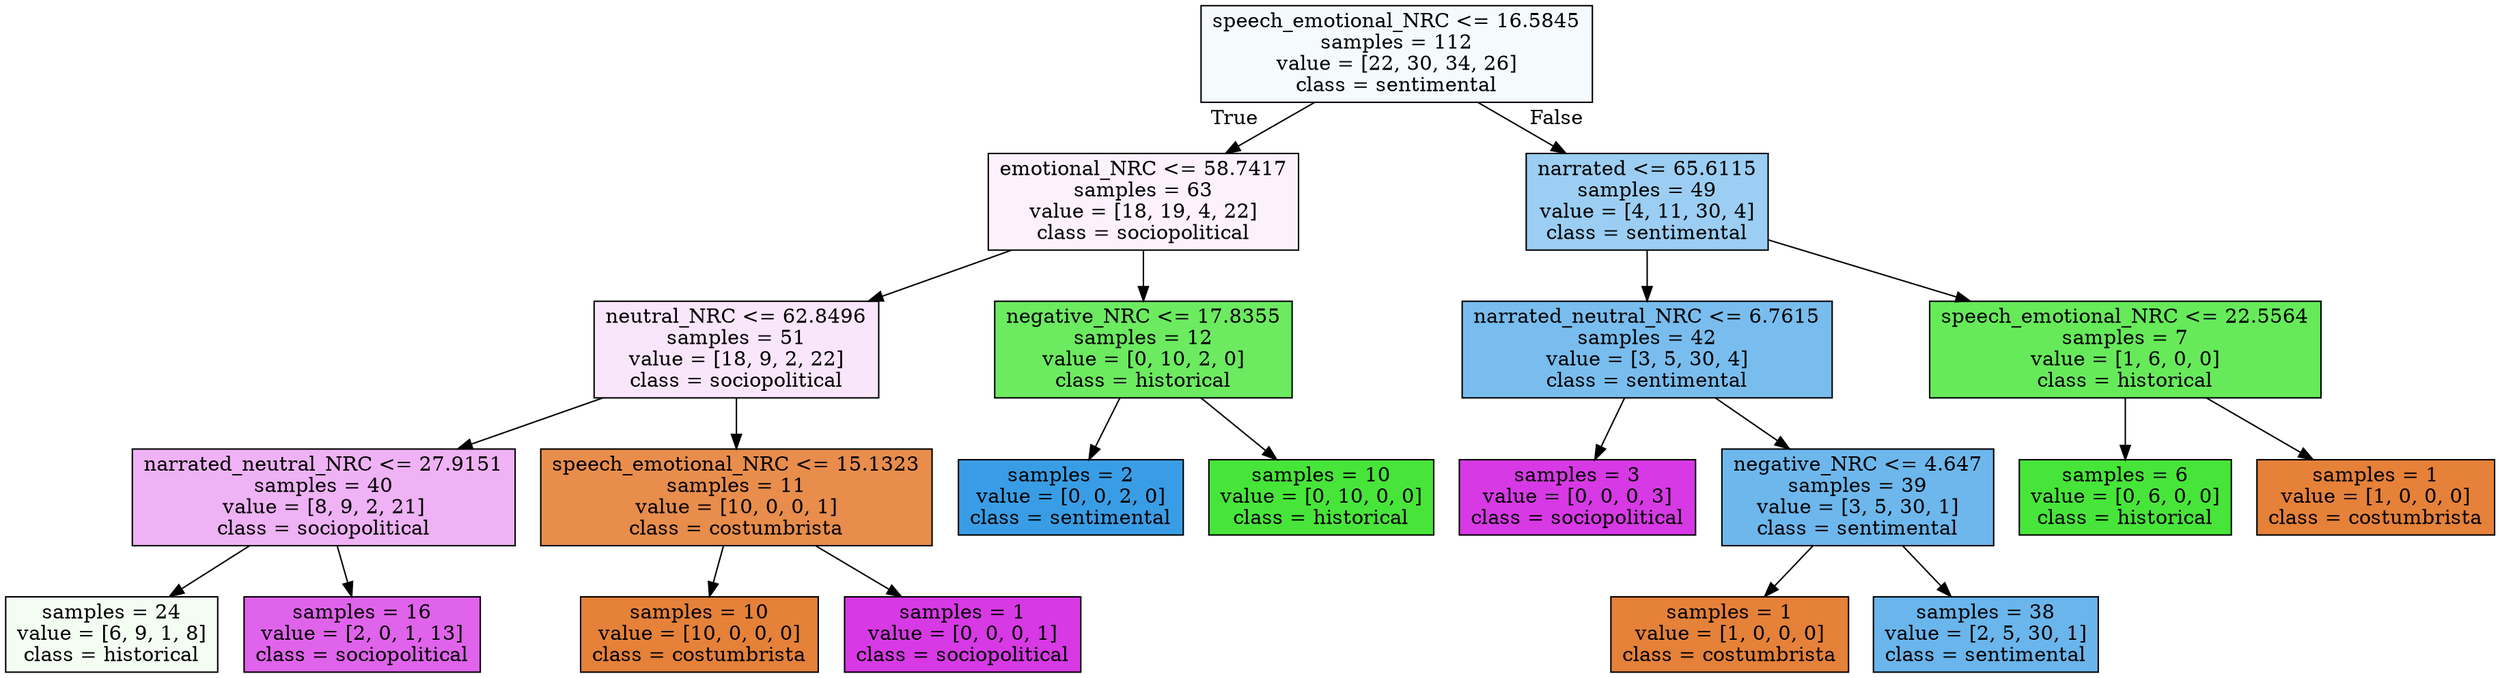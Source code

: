 digraph Tree {
node [shape=box, style="filled", color="black"] ;
0 [label="speech_emotional_NRC <= 16.5845\nsamples = 112\nvalue = [22, 30, 34, 26]\nclass = sentimental", fillcolor="#399de50c"] ;
1 [label="emotional_NRC <= 58.7417\nsamples = 63\nvalue = [18, 19, 4, 22]\nclass = sociopolitical", fillcolor="#d739e511"] ;
0 -> 1 [labeldistance=2.5, labelangle=45, headlabel="True"] ;
2 [label="neutral_NRC <= 62.8496\nsamples = 51\nvalue = [18, 9, 2, 22]\nclass = sociopolitical", fillcolor="#d739e51f"] ;
1 -> 2 ;
3 [label="narrated_neutral_NRC <= 27.9151\nsamples = 40\nvalue = [8, 9, 2, 21]\nclass = sociopolitical", fillcolor="#d739e563"] ;
2 -> 3 ;
4 [label="samples = 24\nvalue = [6, 9, 1, 8]\nclass = historical", fillcolor="#47e53910"] ;
3 -> 4 ;
5 [label="samples = 16\nvalue = [2, 0, 1, 13]\nclass = sociopolitical", fillcolor="#d739e5c8"] ;
3 -> 5 ;
6 [label="speech_emotional_NRC <= 15.1323\nsamples = 11\nvalue = [10, 0, 0, 1]\nclass = costumbrista", fillcolor="#e58139e6"] ;
2 -> 6 ;
7 [label="samples = 10\nvalue = [10, 0, 0, 0]\nclass = costumbrista", fillcolor="#e58139ff"] ;
6 -> 7 ;
8 [label="samples = 1\nvalue = [0, 0, 0, 1]\nclass = sociopolitical", fillcolor="#d739e5ff"] ;
6 -> 8 ;
9 [label="negative_NRC <= 17.8355\nsamples = 12\nvalue = [0, 10, 2, 0]\nclass = historical", fillcolor="#47e539cc"] ;
1 -> 9 ;
10 [label="samples = 2\nvalue = [0, 0, 2, 0]\nclass = sentimental", fillcolor="#399de5ff"] ;
9 -> 10 ;
11 [label="samples = 10\nvalue = [0, 10, 0, 0]\nclass = historical", fillcolor="#47e539ff"] ;
9 -> 11 ;
12 [label="narrated <= 65.6115\nsamples = 49\nvalue = [4, 11, 30, 4]\nclass = sentimental", fillcolor="#399de580"] ;
0 -> 12 [labeldistance=2.5, labelangle=-45, headlabel="False"] ;
13 [label="narrated_neutral_NRC <= 6.7615\nsamples = 42\nvalue = [3, 5, 30, 4]\nclass = sentimental", fillcolor="#399de5ac"] ;
12 -> 13 ;
14 [label="samples = 3\nvalue = [0, 0, 0, 3]\nclass = sociopolitical", fillcolor="#d739e5ff"] ;
13 -> 14 ;
15 [label="negative_NRC <= 4.647\nsamples = 39\nvalue = [3, 5, 30, 1]\nclass = sentimental", fillcolor="#399de5bc"] ;
13 -> 15 ;
16 [label="samples = 1\nvalue = [1, 0, 0, 0]\nclass = costumbrista", fillcolor="#e58139ff"] ;
15 -> 16 ;
17 [label="samples = 38\nvalue = [2, 5, 30, 1]\nclass = sentimental", fillcolor="#399de5c1"] ;
15 -> 17 ;
18 [label="speech_emotional_NRC <= 22.5564\nsamples = 7\nvalue = [1, 6, 0, 0]\nclass = historical", fillcolor="#47e539d4"] ;
12 -> 18 ;
19 [label="samples = 6\nvalue = [0, 6, 0, 0]\nclass = historical", fillcolor="#47e539ff"] ;
18 -> 19 ;
20 [label="samples = 1\nvalue = [1, 0, 0, 0]\nclass = costumbrista", fillcolor="#e58139ff"] ;
18 -> 20 ;
}